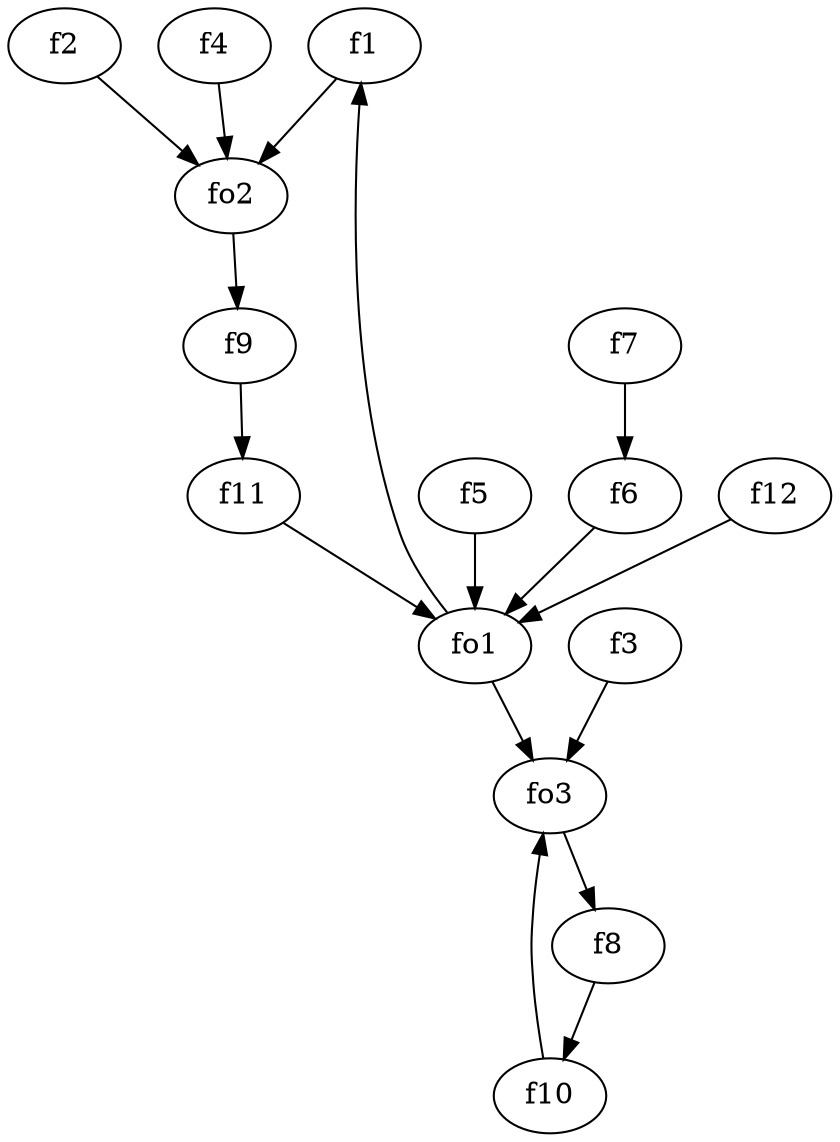 strict digraph  {
f1;
f2;
f3;
f4;
f5;
f6;
f7;
f8;
f9;
f10;
f11;
f12;
fo1;
fo2;
fo3;
f1 -> fo2  [weight=2];
f2 -> fo2  [weight=2];
f3 -> fo3  [weight=2];
f4 -> fo2  [weight=2];
f5 -> fo1  [weight=2];
f6 -> fo1  [weight=2];
f7 -> f6  [weight=2];
f8 -> f10  [weight=2];
f9 -> f11  [weight=2];
f10 -> fo3  [weight=2];
f11 -> fo1  [weight=2];
f12 -> fo1  [weight=2];
fo1 -> f1  [weight=2];
fo1 -> fo3  [weight=2];
fo2 -> f9  [weight=2];
fo3 -> f8  [weight=2];
}
